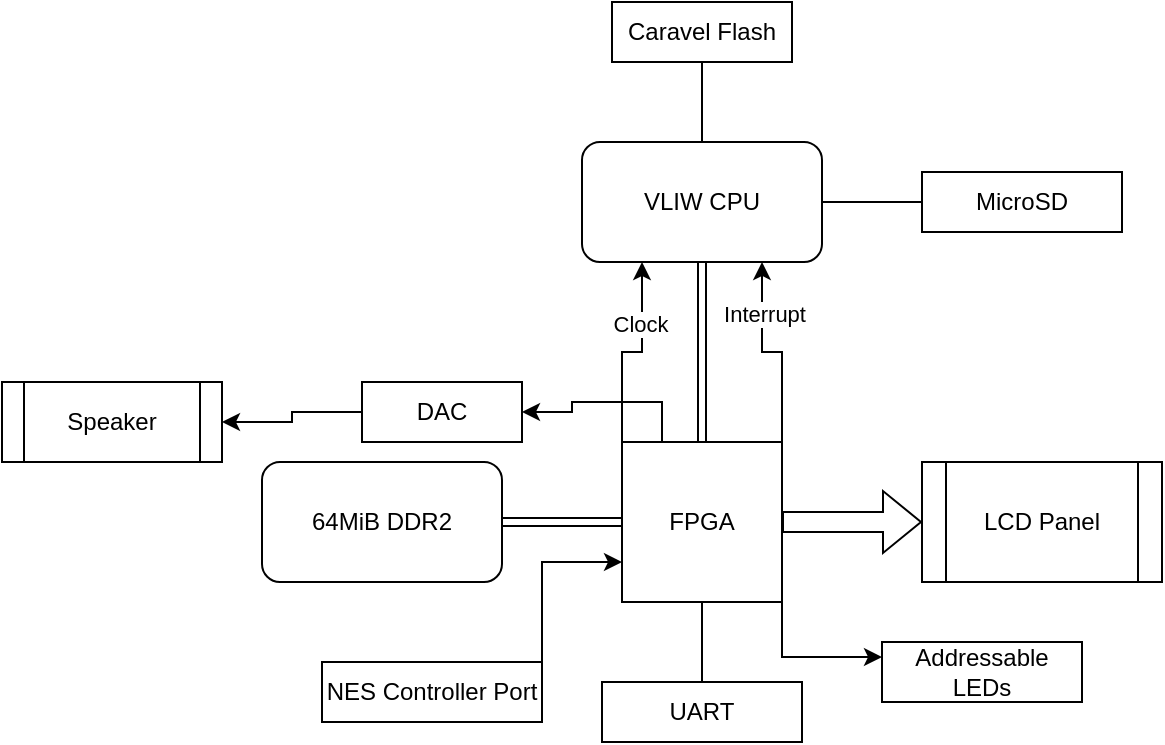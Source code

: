 <mxfile version="26.1.0">
  <diagram name="Page-1" id="uGslCQ2fdZ7hZf9s2vx2">
    <mxGraphModel dx="1434" dy="754" grid="1" gridSize="10" guides="1" tooltips="1" connect="1" arrows="1" fold="1" page="1" pageScale="1" pageWidth="850" pageHeight="1100" math="0" shadow="0">
      <root>
        <mxCell id="0" />
        <mxCell id="1" parent="0" />
        <mxCell id="1bS6ruDLV1M1j20cFFTH-3" style="edgeStyle=orthogonalEdgeStyle;rounded=0;orthogonalLoop=1;jettySize=auto;html=1;exitX=0.5;exitY=1;exitDx=0;exitDy=0;entryX=0.5;entryY=0;entryDx=0;entryDy=0;shape=link;" parent="1" source="1bS6ruDLV1M1j20cFFTH-1" target="1bS6ruDLV1M1j20cFFTH-2" edge="1">
          <mxGeometry relative="1" as="geometry" />
        </mxCell>
        <mxCell id="1bS6ruDLV1M1j20cFFTH-7" style="edgeStyle=orthogonalEdgeStyle;rounded=0;orthogonalLoop=1;jettySize=auto;html=1;exitX=1;exitY=0.5;exitDx=0;exitDy=0;entryX=0;entryY=0.5;entryDx=0;entryDy=0;endArrow=none;endFill=0;" parent="1" source="1bS6ruDLV1M1j20cFFTH-1" target="1bS6ruDLV1M1j20cFFTH-6" edge="1">
          <mxGeometry relative="1" as="geometry" />
        </mxCell>
        <mxCell id="1bS6ruDLV1M1j20cFFTH-20" style="edgeStyle=orthogonalEdgeStyle;rounded=0;orthogonalLoop=1;jettySize=auto;html=1;exitX=0.5;exitY=0;exitDx=0;exitDy=0;entryX=0.5;entryY=1;entryDx=0;entryDy=0;endArrow=none;endFill=0;" parent="1" source="1bS6ruDLV1M1j20cFFTH-1" target="1bS6ruDLV1M1j20cFFTH-18" edge="1">
          <mxGeometry relative="1" as="geometry" />
        </mxCell>
        <mxCell id="1bS6ruDLV1M1j20cFFTH-1" value="VLIW CPU" style="rounded=1;whiteSpace=wrap;html=1;" parent="1" vertex="1">
          <mxGeometry x="300" y="160" width="120" height="60" as="geometry" />
        </mxCell>
        <mxCell id="1bS6ruDLV1M1j20cFFTH-9" style="edgeStyle=orthogonalEdgeStyle;rounded=0;orthogonalLoop=1;jettySize=auto;html=1;exitX=0.5;exitY=1;exitDx=0;exitDy=0;entryX=0.5;entryY=0;entryDx=0;entryDy=0;endArrow=none;endFill=0;" parent="1" source="1bS6ruDLV1M1j20cFFTH-2" target="1bS6ruDLV1M1j20cFFTH-8" edge="1">
          <mxGeometry relative="1" as="geometry" />
        </mxCell>
        <mxCell id="1bS6ruDLV1M1j20cFFTH-10" style="edgeStyle=orthogonalEdgeStyle;rounded=0;orthogonalLoop=1;jettySize=auto;html=1;exitX=0;exitY=0;exitDx=0;exitDy=0;entryX=0.25;entryY=1;entryDx=0;entryDy=0;" parent="1" source="1bS6ruDLV1M1j20cFFTH-2" target="1bS6ruDLV1M1j20cFFTH-1" edge="1">
          <mxGeometry relative="1" as="geometry" />
        </mxCell>
        <mxCell id="1bS6ruDLV1M1j20cFFTH-11" value="Clock" style="edgeLabel;html=1;align=center;verticalAlign=middle;resizable=0;points=[];" parent="1bS6ruDLV1M1j20cFFTH-10" vertex="1" connectable="0">
          <mxGeometry x="0.38" y="1" relative="1" as="geometry">
            <mxPoint as="offset" />
          </mxGeometry>
        </mxCell>
        <mxCell id="1bS6ruDLV1M1j20cFFTH-13" style="edgeStyle=orthogonalEdgeStyle;rounded=0;orthogonalLoop=1;jettySize=auto;html=1;exitX=1;exitY=0.5;exitDx=0;exitDy=0;entryX=0;entryY=0.5;entryDx=0;entryDy=0;shape=flexArrow;" parent="1" source="1bS6ruDLV1M1j20cFFTH-2" target="1bS6ruDLV1M1j20cFFTH-12" edge="1">
          <mxGeometry relative="1" as="geometry" />
        </mxCell>
        <mxCell id="1bS6ruDLV1M1j20cFFTH-15" style="edgeStyle=orthogonalEdgeStyle;rounded=0;orthogonalLoop=1;jettySize=auto;html=1;exitX=1;exitY=1;exitDx=0;exitDy=0;entryX=0;entryY=0.25;entryDx=0;entryDy=0;" parent="1" source="1bS6ruDLV1M1j20cFFTH-2" target="1bS6ruDLV1M1j20cFFTH-14" edge="1">
          <mxGeometry relative="1" as="geometry" />
        </mxCell>
        <mxCell id="1bS6ruDLV1M1j20cFFTH-16" style="edgeStyle=orthogonalEdgeStyle;rounded=0;orthogonalLoop=1;jettySize=auto;html=1;exitX=1;exitY=0;exitDx=0;exitDy=0;entryX=0.75;entryY=1;entryDx=0;entryDy=0;" parent="1" source="1bS6ruDLV1M1j20cFFTH-2" target="1bS6ruDLV1M1j20cFFTH-1" edge="1">
          <mxGeometry relative="1" as="geometry" />
        </mxCell>
        <mxCell id="1bS6ruDLV1M1j20cFFTH-17" value="Interrupt" style="edgeLabel;html=1;align=center;verticalAlign=middle;resizable=0;points=[];" parent="1bS6ruDLV1M1j20cFFTH-16" vertex="1" connectable="0">
          <mxGeometry x="0.48" y="-1" relative="1" as="geometry">
            <mxPoint as="offset" />
          </mxGeometry>
        </mxCell>
        <mxCell id="roBuVyx86JBfIL1jFkjS-2" style="edgeStyle=orthogonalEdgeStyle;rounded=0;orthogonalLoop=1;jettySize=auto;html=1;exitX=0.25;exitY=0;exitDx=0;exitDy=0;" edge="1" parent="1" source="1bS6ruDLV1M1j20cFFTH-2" target="roBuVyx86JBfIL1jFkjS-1">
          <mxGeometry relative="1" as="geometry" />
        </mxCell>
        <mxCell id="1bS6ruDLV1M1j20cFFTH-2" value="&lt;div&gt;FPGA&lt;/div&gt;" style="whiteSpace=wrap;html=1;aspect=fixed;" parent="1" vertex="1">
          <mxGeometry x="320" y="310" width="80" height="80" as="geometry" />
        </mxCell>
        <mxCell id="1bS6ruDLV1M1j20cFFTH-5" style="edgeStyle=orthogonalEdgeStyle;rounded=0;orthogonalLoop=1;jettySize=auto;html=1;exitX=1;exitY=0.5;exitDx=0;exitDy=0;entryX=0;entryY=0.5;entryDx=0;entryDy=0;shape=link;" parent="1" source="1bS6ruDLV1M1j20cFFTH-4" target="1bS6ruDLV1M1j20cFFTH-2" edge="1">
          <mxGeometry relative="1" as="geometry" />
        </mxCell>
        <mxCell id="1bS6ruDLV1M1j20cFFTH-4" value="64MiB DDR2" style="rounded=1;whiteSpace=wrap;html=1;" parent="1" vertex="1">
          <mxGeometry x="140" y="320" width="120" height="60" as="geometry" />
        </mxCell>
        <mxCell id="1bS6ruDLV1M1j20cFFTH-6" value="MicroSD" style="rounded=0;whiteSpace=wrap;html=1;" parent="1" vertex="1">
          <mxGeometry x="470" y="175" width="100" height="30" as="geometry" />
        </mxCell>
        <mxCell id="1bS6ruDLV1M1j20cFFTH-8" value="UART" style="rounded=0;whiteSpace=wrap;html=1;" parent="1" vertex="1">
          <mxGeometry x="310" y="430" width="100" height="30" as="geometry" />
        </mxCell>
        <mxCell id="1bS6ruDLV1M1j20cFFTH-12" value="LCD Panel" style="shape=process;whiteSpace=wrap;html=1;backgroundOutline=1;" parent="1" vertex="1">
          <mxGeometry x="470" y="320" width="120" height="60" as="geometry" />
        </mxCell>
        <mxCell id="1bS6ruDLV1M1j20cFFTH-14" value="Addressable LEDs" style="rounded=0;whiteSpace=wrap;html=1;" parent="1" vertex="1">
          <mxGeometry x="450" y="410" width="100" height="30" as="geometry" />
        </mxCell>
        <mxCell id="1bS6ruDLV1M1j20cFFTH-18" value="Caravel Flash" style="rounded=0;whiteSpace=wrap;html=1;" parent="1" vertex="1">
          <mxGeometry x="315" y="90" width="90" height="30" as="geometry" />
        </mxCell>
        <mxCell id="1bS6ruDLV1M1j20cFFTH-22" style="edgeStyle=orthogonalEdgeStyle;rounded=0;orthogonalLoop=1;jettySize=auto;html=1;exitX=1;exitY=0;exitDx=0;exitDy=0;entryX=0;entryY=0.75;entryDx=0;entryDy=0;" parent="1" source="1bS6ruDLV1M1j20cFFTH-21" target="1bS6ruDLV1M1j20cFFTH-2" edge="1">
          <mxGeometry relative="1" as="geometry" />
        </mxCell>
        <mxCell id="1bS6ruDLV1M1j20cFFTH-21" value="NES Controller Port" style="rounded=0;whiteSpace=wrap;html=1;" parent="1" vertex="1">
          <mxGeometry x="170" y="420" width="110" height="30" as="geometry" />
        </mxCell>
        <mxCell id="roBuVyx86JBfIL1jFkjS-4" style="edgeStyle=orthogonalEdgeStyle;rounded=0;orthogonalLoop=1;jettySize=auto;html=1;exitX=0;exitY=0.5;exitDx=0;exitDy=0;entryX=1;entryY=0.5;entryDx=0;entryDy=0;" edge="1" parent="1" source="roBuVyx86JBfIL1jFkjS-1" target="roBuVyx86JBfIL1jFkjS-3">
          <mxGeometry relative="1" as="geometry" />
        </mxCell>
        <mxCell id="roBuVyx86JBfIL1jFkjS-1" value="DAC" style="rounded=0;whiteSpace=wrap;html=1;" vertex="1" parent="1">
          <mxGeometry x="190" y="280" width="80" height="30" as="geometry" />
        </mxCell>
        <mxCell id="roBuVyx86JBfIL1jFkjS-3" value="Speaker" style="shape=process;whiteSpace=wrap;html=1;backgroundOutline=1;" vertex="1" parent="1">
          <mxGeometry x="10" y="280" width="110" height="40" as="geometry" />
        </mxCell>
      </root>
    </mxGraphModel>
  </diagram>
</mxfile>
